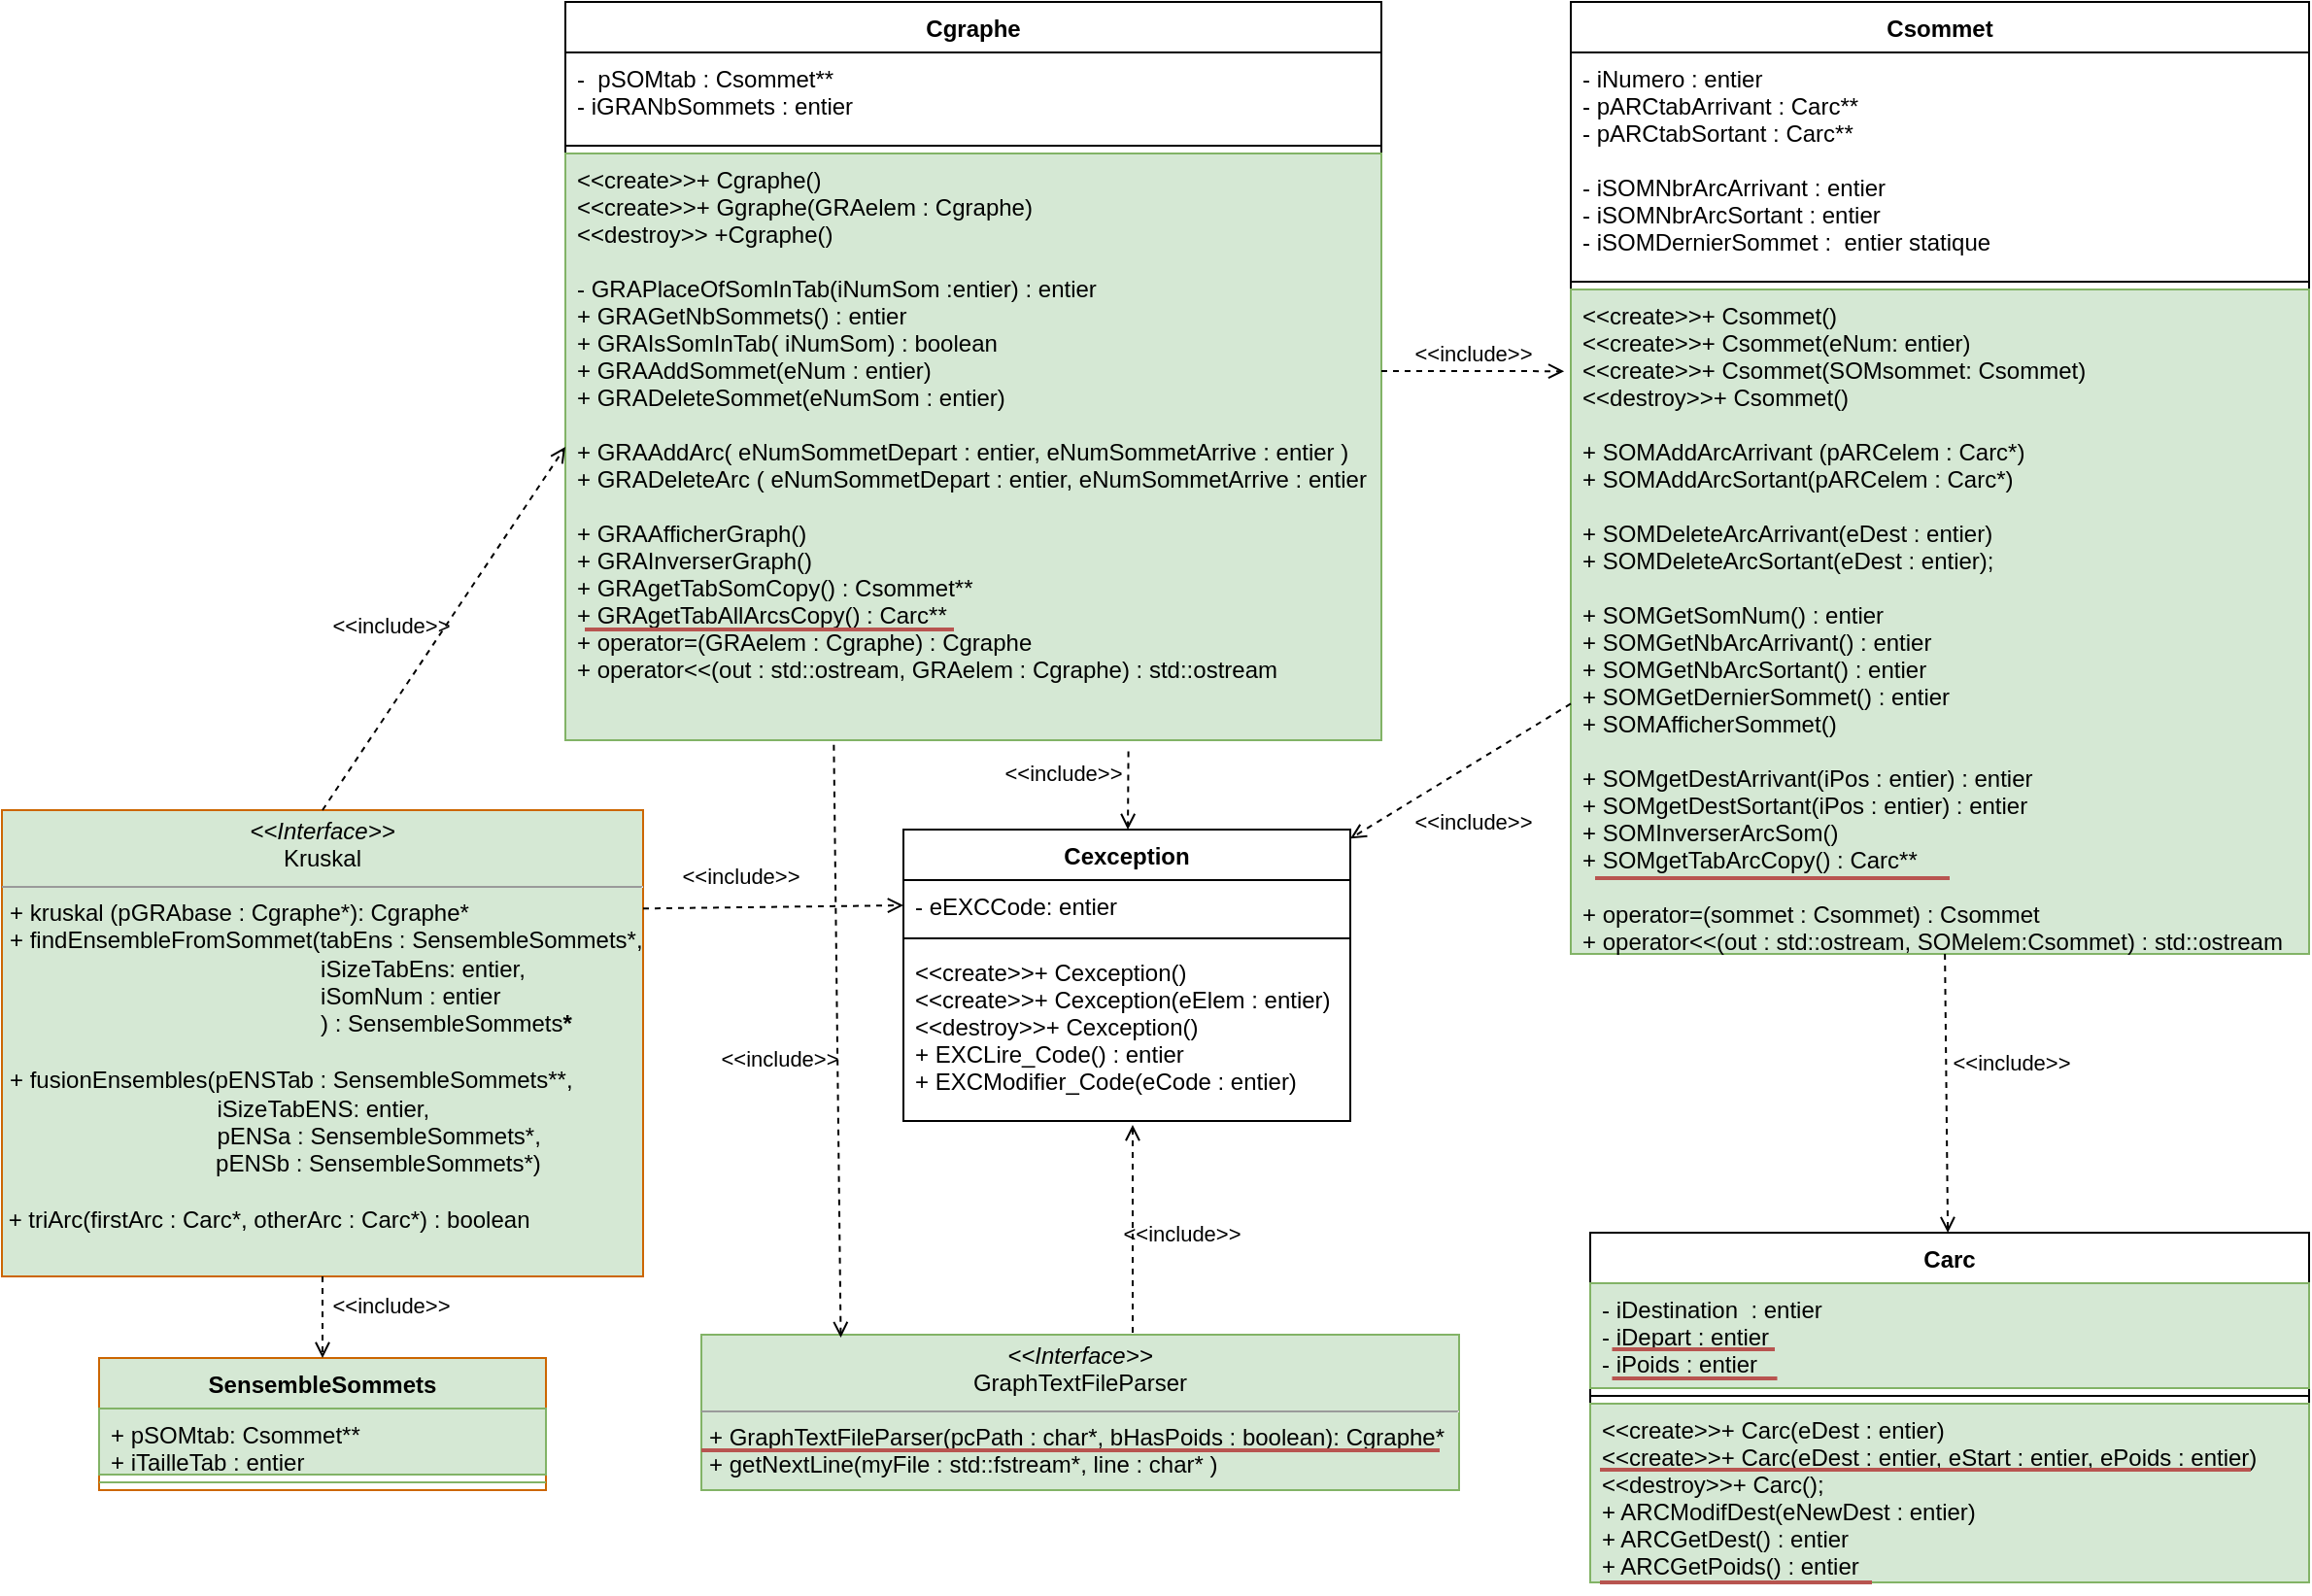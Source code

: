 <mxfile version="14.7.2" type="github">
  <diagram id="o4O8a7EBtK5oRw8HxuOW" name="Page-1">
    <mxGraphModel dx="1422" dy="762" grid="1" gridSize="10" guides="1" tooltips="1" connect="1" arrows="1" fold="1" page="1" pageScale="1" pageWidth="827" pageHeight="1169" math="0" shadow="0">
      <root>
        <mxCell id="0" />
        <mxCell id="1" parent="0" />
        <mxCell id="bLQx4u1SUMKuMdxCQeeX-1" value="Cgraphe" style="swimlane;fontStyle=1;align=center;verticalAlign=top;childLayout=stackLayout;horizontal=1;startSize=26;horizontalStack=0;resizeParent=1;resizeParentMax=0;resizeLast=0;collapsible=1;marginBottom=0;" parent="1" vertex="1">
          <mxGeometry x="320" y="30" width="420" height="380" as="geometry" />
        </mxCell>
        <mxCell id="bLQx4u1SUMKuMdxCQeeX-2" value="-  pSOMtab : Csommet**&#xa;- iGRANbSommets : entier" style="text;strokeColor=none;fillColor=none;align=left;verticalAlign=top;spacingLeft=4;spacingRight=4;overflow=hidden;rotatable=0;points=[[0,0.5],[1,0.5]];portConstraint=eastwest;" parent="bLQx4u1SUMKuMdxCQeeX-1" vertex="1">
          <mxGeometry y="26" width="420" height="44" as="geometry" />
        </mxCell>
        <mxCell id="bLQx4u1SUMKuMdxCQeeX-3" value="" style="line;strokeWidth=1;fillColor=none;align=left;verticalAlign=middle;spacingTop=-1;spacingLeft=3;spacingRight=3;rotatable=0;labelPosition=right;points=[];portConstraint=eastwest;" parent="bLQx4u1SUMKuMdxCQeeX-1" vertex="1">
          <mxGeometry y="70" width="420" height="8" as="geometry" />
        </mxCell>
        <mxCell id="bLQx4u1SUMKuMdxCQeeX-4" value="&lt;&lt;create&gt;&gt;+ Cgraphe()&#xa;&lt;&lt;create&gt;&gt;+ Ggraphe(GRAelem : Cgraphe)&#xa;&lt;&lt;destroy&gt;&gt; +Cgraphe()&#xa;&#xa;- GRAPlaceOfSomInTab(iNumSom :entier) : entier&#xa;+ GRAGetNbSommets() : entier&#xa;+ GRAIsSomInTab( iNumSom) : boolean&#xa;+ GRAAddSommet(eNum : entier)&#xa;+ GRADeleteSommet(eNumSom : entier)&#xa;&#xa;+ GRAAddArc( eNumSommetDepart : entier, eNumSommetArrive : entier )&#xa;+ GRADeleteArc ( eNumSommetDepart : entier, eNumSommetArrive : entier )&#xa;&#xa;+ GRAAfficherGraph()&#xa;+ GRAInverserGraph()&#xa;+ GRAgetTabSomCopy() : Csommet**&#xa;+ GRAgetTabAllArcsCopy() : Carc**&#xa;+ operator=(GRAelem : Cgraphe) : Cgraphe&#xa;+ operator&lt;&lt;(out : std::ostream, GRAelem : Cgraphe) : std::ostream" style="text;strokeColor=#82b366;fillColor=#d5e8d4;align=left;verticalAlign=top;spacingLeft=4;spacingRight=4;overflow=hidden;rotatable=0;points=[[0,0.5],[1,0.5]];portConstraint=eastwest;" parent="bLQx4u1SUMKuMdxCQeeX-1" vertex="1">
          <mxGeometry y="78" width="420" height="302" as="geometry" />
        </mxCell>
        <mxCell id="zVvoivQQcT_Ts4mum_z7-1" value="Csommet" style="swimlane;fontStyle=1;align=center;verticalAlign=top;childLayout=stackLayout;horizontal=1;startSize=26;horizontalStack=0;resizeParent=1;resizeParentMax=0;resizeLast=0;collapsible=1;marginBottom=0;" parent="1" vertex="1">
          <mxGeometry x="837.5" y="30" width="380" height="490" as="geometry" />
        </mxCell>
        <mxCell id="zVvoivQQcT_Ts4mum_z7-2" value="- iNumero : entier&#xa;- pARCtabArrivant : Carc**&#xa;- pARCtabSortant : Carc**&#xa;&#xa;- iSOMNbrArcArrivant : entier&#xa;- iSOMNbrArcSortant : entier&#xa;- iSOMDernierSommet :  entier statique" style="text;strokeColor=none;fillColor=none;align=left;verticalAlign=top;spacingLeft=4;spacingRight=4;overflow=hidden;rotatable=0;points=[[0,0.5],[1,0.5]];portConstraint=eastwest;" parent="zVvoivQQcT_Ts4mum_z7-1" vertex="1">
          <mxGeometry y="26" width="380" height="114" as="geometry" />
        </mxCell>
        <mxCell id="zVvoivQQcT_Ts4mum_z7-3" value="" style="line;strokeWidth=1;fillColor=none;align=left;verticalAlign=middle;spacingTop=-1;spacingLeft=3;spacingRight=3;rotatable=0;labelPosition=right;points=[];portConstraint=eastwest;" parent="zVvoivQQcT_Ts4mum_z7-1" vertex="1">
          <mxGeometry y="140" width="380" height="8" as="geometry" />
        </mxCell>
        <mxCell id="zVvoivQQcT_Ts4mum_z7-4" value="&lt;&lt;create&gt;&gt;+ Csommet()&#xa;&lt;&lt;create&gt;&gt;+ Csommet(eNum: entier)&#xa;&lt;&lt;create&gt;&gt;+ Csommet(SOMsommet: Csommet)&#xa;&lt;&lt;destroy&gt;&gt;+ Csommet()&#xa;&#xa;+ SOMAddArcArrivant (pARCelem : Carc*)&#xa;+ SOMAddArcSortant(pARCelem : Carc*)&#xa;&#xa;+ SOMDeleteArcArrivant(eDest : entier)&#xa;+ SOMDeleteArcSortant(eDest : entier);&#xa;&#xa;+ SOMGetSomNum() : entier&#xa;+ SOMGetNbArcArrivant() : entier&#xa;+ SOMGetNbArcSortant() : entier&#xa;+ SOMGetDernierSommet() : entier&#xa;+ SOMAfficherSommet()&#xa;&#xa;+ SOMgetDestArrivant(iPos : entier) : entier&#xa;+ SOMgetDestSortant(iPos : entier) : entier&#xa;+ SOMInverserArcSom()&#xa;+ SOMgetTabArcCopy() : Carc**&#xa;&#xa;+ operator=(sommet : Csommet) : Csommet&#xa;+ operator&lt;&lt;(out : std::ostream, SOMelem:Csommet) : std::ostream" style="text;strokeColor=#82b366;fillColor=#d5e8d4;align=left;verticalAlign=top;spacingLeft=4;spacingRight=4;overflow=hidden;rotatable=0;points=[[0,0.5],[1,0.5]];portConstraint=eastwest;" parent="zVvoivQQcT_Ts4mum_z7-1" vertex="1">
          <mxGeometry y="148" width="380" height="342" as="geometry" />
        </mxCell>
        <mxCell id="zVvoivQQcT_Ts4mum_z7-5" value="Carc" style="swimlane;fontStyle=1;align=center;verticalAlign=top;childLayout=stackLayout;horizontal=1;startSize=26;horizontalStack=0;resizeParent=1;resizeParentMax=0;resizeLast=0;collapsible=1;marginBottom=0;" parent="1" vertex="1">
          <mxGeometry x="847.5" y="663.5" width="370" height="180" as="geometry" />
        </mxCell>
        <mxCell id="zVvoivQQcT_Ts4mum_z7-6" value="- iDestination  : entier&#xa;- iDepart : entier&#xa;- iPoids : entier" style="text;strokeColor=#82b366;fillColor=#d5e8d4;align=left;verticalAlign=top;spacingLeft=4;spacingRight=4;overflow=hidden;rotatable=0;points=[[0,0.5],[1,0.5]];portConstraint=eastwest;" parent="zVvoivQQcT_Ts4mum_z7-5" vertex="1">
          <mxGeometry y="26" width="370" height="54" as="geometry" />
        </mxCell>
        <mxCell id="zVvoivQQcT_Ts4mum_z7-7" value="" style="line;strokeWidth=1;fillColor=none;align=left;verticalAlign=middle;spacingTop=-1;spacingLeft=3;spacingRight=3;rotatable=0;labelPosition=right;points=[];portConstraint=eastwest;" parent="zVvoivQQcT_Ts4mum_z7-5" vertex="1">
          <mxGeometry y="80" width="370" height="8" as="geometry" />
        </mxCell>
        <mxCell id="zVvoivQQcT_Ts4mum_z7-8" value="&lt;&lt;create&gt;&gt;+ Carc(eDest : entier)&#xa;&lt;&lt;create&gt;&gt;+ Carc(eDest : entier, eStart : entier, ePoids : entier)&#xa;&lt;&lt;destroy&gt;&gt;+ Carc();&#xa;+ ARCModifDest(eNewDest : entier)&#xa;+ ARCGetDest() : entier&#xa;+ ARCGetPoids() : entier" style="text;strokeColor=#82b366;fillColor=#d5e8d4;align=left;verticalAlign=top;spacingLeft=4;spacingRight=4;overflow=hidden;rotatable=0;points=[[0,0.5],[1,0.5]];portConstraint=eastwest;" parent="zVvoivQQcT_Ts4mum_z7-5" vertex="1">
          <mxGeometry y="88" width="370" height="92" as="geometry" />
        </mxCell>
        <mxCell id="zVvoivQQcT_Ts4mum_z7-9" value="Cexception" style="swimlane;fontStyle=1;align=center;verticalAlign=top;childLayout=stackLayout;horizontal=1;startSize=26;horizontalStack=0;resizeParent=1;resizeParentMax=0;resizeLast=0;collapsible=1;marginBottom=0;" parent="1" vertex="1">
          <mxGeometry x="494" y="456" width="230" height="150" as="geometry" />
        </mxCell>
        <mxCell id="zVvoivQQcT_Ts4mum_z7-10" value="- eEXCCode: entier" style="text;strokeColor=none;fillColor=none;align=left;verticalAlign=top;spacingLeft=4;spacingRight=4;overflow=hidden;rotatable=0;points=[[0,0.5],[1,0.5]];portConstraint=eastwest;" parent="zVvoivQQcT_Ts4mum_z7-9" vertex="1">
          <mxGeometry y="26" width="230" height="26" as="geometry" />
        </mxCell>
        <mxCell id="zVvoivQQcT_Ts4mum_z7-11" value="" style="line;strokeWidth=1;fillColor=none;align=left;verticalAlign=middle;spacingTop=-1;spacingLeft=3;spacingRight=3;rotatable=0;labelPosition=right;points=[];portConstraint=eastwest;" parent="zVvoivQQcT_Ts4mum_z7-9" vertex="1">
          <mxGeometry y="52" width="230" height="8" as="geometry" />
        </mxCell>
        <mxCell id="zVvoivQQcT_Ts4mum_z7-12" value="&lt;&lt;create&gt;&gt;+ Cexception()&#xa;&lt;&lt;create&gt;&gt;+ Cexception(eElem : entier)&#xa;&lt;&lt;destroy&gt;&gt;+ Cexception()&#xa;+ EXCLire_Code() : entier&#xa;+ EXCModifier_Code(eCode : entier)" style="text;strokeColor=none;fillColor=none;align=left;verticalAlign=top;spacingLeft=4;spacingRight=4;overflow=hidden;rotatable=0;points=[[0,0.5],[1,0.5]];portConstraint=eastwest;" parent="zVvoivQQcT_Ts4mum_z7-9" vertex="1">
          <mxGeometry y="60" width="230" height="90" as="geometry" />
        </mxCell>
        <mxCell id="oKEsJH-ae9x5906RW8em-7" value="&amp;lt;&amp;lt;include&amp;gt;&amp;gt;" style="html=1;verticalAlign=bottom;labelBackgroundColor=none;endArrow=open;endFill=0;dashed=1;" parent="1" source="zVvoivQQcT_Ts4mum_z7-1" target="zVvoivQQcT_Ts4mum_z7-9" edge="1">
          <mxGeometry x="0.185" y="33" width="160" relative="1" as="geometry">
            <mxPoint x="810" y="436" as="sourcePoint" />
            <mxPoint x="770" y="546" as="targetPoint" />
            <mxPoint as="offset" />
          </mxGeometry>
        </mxCell>
        <mxCell id="oKEsJH-ae9x5906RW8em-8" value="&amp;lt;&amp;lt;include&amp;gt;&amp;gt;" style="html=1;verticalAlign=bottom;labelBackgroundColor=none;endArrow=open;endFill=0;dashed=1;exitX=0.69;exitY=1.019;exitDx=0;exitDy=0;exitPerimeter=0;" parent="1" source="bLQx4u1SUMKuMdxCQeeX-4" target="zVvoivQQcT_Ts4mum_z7-9" edge="1">
          <mxGeometry x="0.017" y="-34" width="160" relative="1" as="geometry">
            <mxPoint x="410" y="276" as="sourcePoint" />
            <mxPoint x="780" y="556" as="targetPoint" />
            <mxPoint as="offset" />
          </mxGeometry>
        </mxCell>
        <mxCell id="oKEsJH-ae9x5906RW8em-10" value="&amp;lt;&amp;lt;include&amp;gt;&amp;gt;" style="html=1;verticalAlign=bottom;labelBackgroundColor=none;endArrow=open;endFill=0;dashed=1;entryX=-0.009;entryY=0.123;entryDx=0;entryDy=0;entryPerimeter=0;" parent="1" source="bLQx4u1SUMKuMdxCQeeX-1" target="zVvoivQQcT_Ts4mum_z7-4" edge="1">
          <mxGeometry width="160" relative="1" as="geometry">
            <mxPoint x="840" y="466" as="sourcePoint" />
            <mxPoint x="800" y="576" as="targetPoint" />
          </mxGeometry>
        </mxCell>
        <mxCell id="oKEsJH-ae9x5906RW8em-13" value="&amp;lt;&amp;lt;include&amp;gt;&amp;gt;" style="html=1;verticalAlign=bottom;labelBackgroundColor=none;endArrow=open;endFill=0;dashed=1;" parent="1" source="zVvoivQQcT_Ts4mum_z7-1" target="zVvoivQQcT_Ts4mum_z7-5" edge="1">
          <mxGeometry x="-0.096" y="33" width="160" relative="1" as="geometry">
            <mxPoint x="860" y="486" as="sourcePoint" />
            <mxPoint x="820" y="596" as="targetPoint" />
            <mxPoint as="offset" />
          </mxGeometry>
        </mxCell>
        <mxCell id="PUwavAEvDR2ULnOhyYn0-1" value="&lt;p style=&quot;margin: 0px ; margin-top: 4px ; text-align: center&quot;&gt;&lt;i&gt;&amp;lt;&amp;lt;Interface&amp;gt;&amp;gt;&lt;/i&gt;&lt;br&gt;&lt;span style=&quot;text-align: left&quot;&gt;GraphTextFileParser&lt;/span&gt;&lt;br&gt;&lt;/p&gt;&lt;hr size=&quot;1&quot;&gt;&lt;p style=&quot;margin: 0px ; margin-left: 4px&quot;&gt;+ GraphTextFileParser(pcPath : char*, bHasPoids : boolean): Cgraphe*&lt;br&gt;&lt;/p&gt;&lt;p style=&quot;margin: 0px ; margin-left: 4px&quot;&gt;+ getNextLine(myFile : std::fstream*, line : char* )&lt;/p&gt;" style="verticalAlign=top;align=left;overflow=fill;fontSize=12;fontFamily=Helvetica;html=1;fillColor=#d5e8d4;strokeColor=#82b366;" parent="1" vertex="1">
          <mxGeometry x="390" y="716" width="390" height="80" as="geometry" />
        </mxCell>
        <mxCell id="PUwavAEvDR2ULnOhyYn0-2" value="&amp;lt;&amp;lt;include&amp;gt;&amp;gt;" style="html=1;verticalAlign=bottom;labelBackgroundColor=none;endArrow=open;endFill=0;dashed=1;exitX=0.329;exitY=1.008;exitDx=0;exitDy=0;exitPerimeter=0;entryX=0.184;entryY=0.019;entryDx=0;entryDy=0;entryPerimeter=0;" parent="1" source="bLQx4u1SUMKuMdxCQeeX-4" target="PUwavAEvDR2ULnOhyYn0-1" edge="1">
          <mxGeometry x="0.118" y="-30" width="160" relative="1" as="geometry">
            <mxPoint x="540" y="240" as="sourcePoint" />
            <mxPoint x="457" y="715" as="targetPoint" />
            <mxPoint as="offset" />
          </mxGeometry>
        </mxCell>
        <mxCell id="PUwavAEvDR2ULnOhyYn0-3" value="&amp;lt;&amp;lt;include&amp;gt;&amp;gt;" style="html=1;verticalAlign=bottom;labelBackgroundColor=none;endArrow=open;endFill=0;dashed=1;entryX=0.513;entryY=1.022;entryDx=0;entryDy=0;entryPerimeter=0;" parent="1" target="zVvoivQQcT_Ts4mum_z7-12" edge="1">
          <mxGeometry x="-0.224" y="-25" width="160" relative="1" as="geometry">
            <mxPoint x="612" y="715" as="sourcePoint" />
            <mxPoint x="529" y="550" as="targetPoint" />
            <mxPoint as="offset" />
          </mxGeometry>
        </mxCell>
        <mxCell id="O4WV9W9IA6hF7apiDED8-5" value="&lt;p style=&quot;margin: 4px 0px 0px ; text-align: center&quot;&gt;&lt;i&gt;&amp;lt;&amp;lt;Interface&amp;gt;&amp;gt;&lt;/i&gt;&lt;br&gt;&lt;span style=&quot;text-align: left&quot;&gt;Kruskal&lt;/span&gt;&lt;br&gt;&lt;/p&gt;&lt;hr size=&quot;1&quot;&gt;&lt;p style=&quot;margin: 0px ; margin-left: 4px&quot;&gt;+ kruskal (pGRAbase : Cgraphe*): Cgraphe*&lt;br&gt;&lt;/p&gt;&lt;p style=&quot;margin: 0px ; margin-left: 4px&quot;&gt;+ findEnsembleFromSommet(tabEns : SensembleSommets*,&lt;/p&gt;&lt;p style=&quot;margin: 0px ; margin-left: 4px&quot;&gt;&amp;nbsp; &amp;nbsp; &amp;nbsp; &amp;nbsp; &amp;nbsp; &amp;nbsp; &amp;nbsp; &amp;nbsp; &amp;nbsp; &amp;nbsp; &amp;nbsp; &amp;nbsp; &amp;nbsp; &amp;nbsp; &amp;nbsp; &amp;nbsp; &amp;nbsp; &amp;nbsp; &amp;nbsp; &amp;nbsp; &amp;nbsp; &amp;nbsp; &amp;nbsp; &amp;nbsp; iSizeTabEns: entier,&amp;nbsp;&lt;/p&gt;&lt;p style=&quot;margin: 0px ; margin-left: 4px&quot;&gt;&amp;nbsp; &amp;nbsp; &amp;nbsp; &amp;nbsp; &amp;nbsp; &amp;nbsp; &amp;nbsp; &amp;nbsp; &amp;nbsp; &amp;nbsp; &amp;nbsp; &amp;nbsp; &amp;nbsp; &amp;nbsp; &amp;nbsp; &amp;nbsp; &amp;nbsp; &amp;nbsp; &amp;nbsp; &amp;nbsp; &amp;nbsp; &amp;nbsp; &amp;nbsp; &amp;nbsp; iSomNum : entier&amp;nbsp;&lt;/p&gt;&lt;p style=&quot;margin: 0px ; margin-left: 4px&quot;&gt;&amp;nbsp; &amp;nbsp; &amp;nbsp; &amp;nbsp; &amp;nbsp; &amp;nbsp; &amp;nbsp; &amp;nbsp; &amp;nbsp; &amp;nbsp; &amp;nbsp; &amp;nbsp; &amp;nbsp; &amp;nbsp; &amp;nbsp; &amp;nbsp; &amp;nbsp; &amp;nbsp; &amp;nbsp; &amp;nbsp; &amp;nbsp; &amp;nbsp; &amp;nbsp; &amp;nbsp; ) :&amp;nbsp;SensembleSommets&lt;b&gt;*&lt;/b&gt;&lt;/p&gt;&lt;p style=&quot;margin: 0px ; margin-left: 4px&quot;&gt;&lt;b&gt;&lt;br&gt;&lt;/b&gt;&lt;/p&gt;&lt;p style=&quot;margin: 0px ; margin-left: 4px&quot;&gt;+ fusionEnsembles(pENSTab : SensembleSommets**,&amp;nbsp;&lt;/p&gt;&lt;p style=&quot;margin: 0px ; margin-left: 4px&quot;&gt;&amp;nbsp; &amp;nbsp; &amp;nbsp; &amp;nbsp; &amp;nbsp; &amp;nbsp; &amp;nbsp; &amp;nbsp; &amp;nbsp; &amp;nbsp; &amp;nbsp; &amp;nbsp; &amp;nbsp; &amp;nbsp; &amp;nbsp; &amp;nbsp; iSizeTabENS: entier,&amp;nbsp;&lt;/p&gt;&lt;p style=&quot;margin: 0px ; margin-left: 4px&quot;&gt;&amp;nbsp; &amp;nbsp; &amp;nbsp; &amp;nbsp; &amp;nbsp; &amp;nbsp; &amp;nbsp; &amp;nbsp; &amp;nbsp; &amp;nbsp; &amp;nbsp; &amp;nbsp; &amp;nbsp; &amp;nbsp; &amp;nbsp; &amp;nbsp; pENSa : SensembleSommets*,&amp;nbsp;&lt;/p&gt;&amp;nbsp; &amp;nbsp; &amp;nbsp; &amp;nbsp; &amp;nbsp; &amp;nbsp; &amp;nbsp; &amp;nbsp; &amp;nbsp; &amp;nbsp; &amp;nbsp; &amp;nbsp; &amp;nbsp; &amp;nbsp; &amp;nbsp; &amp;nbsp; &amp;nbsp;pENSb : SensembleSommets*)&lt;br&gt;&lt;br&gt;&amp;nbsp;+ triArc(firstArc : Carc*, otherArc : Carc*) : boolean" style="verticalAlign=top;align=left;overflow=fill;fontSize=12;fontFamily=Helvetica;html=1;fillColor=#d5e8d4;strokeColor=#CC6600;" vertex="1" parent="1">
          <mxGeometry x="30" y="446" width="330" height="240" as="geometry" />
        </mxCell>
        <mxCell id="O4WV9W9IA6hF7apiDED8-6" value="" style="line;strokeWidth=2;html=1;fillColor=#f8cecc;strokeColor=#b85450;" vertex="1" parent="1">
          <mxGeometry x="850" y="476" width="182.5" height="10" as="geometry" />
        </mxCell>
        <mxCell id="O4WV9W9IA6hF7apiDED8-7" value="" style="line;strokeWidth=2;html=1;fillColor=#f8cecc;strokeColor=#b85450;" vertex="1" parent="1">
          <mxGeometry x="858.75" y="718.5" width="83.75" height="10" as="geometry" />
        </mxCell>
        <mxCell id="O4WV9W9IA6hF7apiDED8-9" value="" style="line;strokeWidth=2;html=1;fillColor=#f8cecc;strokeColor=#b85450;" vertex="1" parent="1">
          <mxGeometry x="858.75" y="733.5" width="85" height="10" as="geometry" />
        </mxCell>
        <mxCell id="O4WV9W9IA6hF7apiDED8-10" value="" style="line;strokeWidth=2;html=1;fillColor=#f8cecc;strokeColor=#b85450;" vertex="1" parent="1">
          <mxGeometry x="852.5" y="838.5" width="140" height="10" as="geometry" />
        </mxCell>
        <mxCell id="O4WV9W9IA6hF7apiDED8-11" value="" style="line;strokeWidth=2;html=1;fillColor=#f8cecc;strokeColor=#b85450;" vertex="1" parent="1">
          <mxGeometry x="852.5" y="780.5" width="335" height="10" as="geometry" />
        </mxCell>
        <mxCell id="O4WV9W9IA6hF7apiDED8-12" value="" style="line;strokeWidth=2;html=1;fillColor=#f8cecc;strokeColor=#b85450;" vertex="1" parent="1">
          <mxGeometry x="330" y="348" width="190" height="10" as="geometry" />
        </mxCell>
        <mxCell id="O4WV9W9IA6hF7apiDED8-13" value="&amp;lt;&amp;lt;include&amp;gt;&amp;gt;" style="html=1;verticalAlign=bottom;labelBackgroundColor=none;endArrow=open;endFill=0;dashed=1;exitX=0.5;exitY=0;exitDx=0;exitDy=0;entryX=0;entryY=0.5;entryDx=0;entryDy=0;" edge="1" parent="1" source="O4WV9W9IA6hF7apiDED8-5" target="bLQx4u1SUMKuMdxCQeeX-4">
          <mxGeometry x="-0.191" y="19" width="160" relative="1" as="geometry">
            <mxPoint x="170.28" y="317.738" as="sourcePoint" />
            <mxPoint x="170.001" y="358" as="targetPoint" />
            <mxPoint as="offset" />
          </mxGeometry>
        </mxCell>
        <mxCell id="O4WV9W9IA6hF7apiDED8-14" value="&amp;lt;&amp;lt;include&amp;gt;&amp;gt;" style="html=1;verticalAlign=bottom;labelBackgroundColor=none;endArrow=open;endFill=0;dashed=1;exitX=1;exitY=0.211;exitDx=0;exitDy=0;entryX=0;entryY=0.5;entryDx=0;entryDy=0;exitPerimeter=0;" edge="1" parent="1" source="O4WV9W9IA6hF7apiDED8-5" target="zVvoivQQcT_Ts4mum_z7-10">
          <mxGeometry x="-0.245" y="7" width="160" relative="1" as="geometry">
            <mxPoint x="629.8" y="435.738" as="sourcePoint" />
            <mxPoint x="629.521" y="476" as="targetPoint" />
            <mxPoint as="offset" />
          </mxGeometry>
        </mxCell>
        <mxCell id="O4WV9W9IA6hF7apiDED8-15" value="SensembleSommets" style="swimlane;fontStyle=1;align=center;verticalAlign=top;childLayout=stackLayout;horizontal=1;startSize=26;horizontalStack=0;resizeParent=1;resizeParentMax=0;resizeLast=0;collapsible=1;marginBottom=0;fillColor=#d5e8d4;strokeColor=#CC6600;" vertex="1" parent="1">
          <mxGeometry x="80" y="728" width="230" height="68" as="geometry" />
        </mxCell>
        <mxCell id="O4WV9W9IA6hF7apiDED8-16" value="+ pSOMtab: Csommet**&#xa;+ iTailleTab : entier" style="text;strokeColor=#82b366;fillColor=#d5e8d4;align=left;verticalAlign=top;spacingLeft=4;spacingRight=4;overflow=hidden;rotatable=0;points=[[0,0.5],[1,0.5]];portConstraint=eastwest;" vertex="1" parent="O4WV9W9IA6hF7apiDED8-15">
          <mxGeometry y="26" width="230" height="34" as="geometry" />
        </mxCell>
        <mxCell id="O4WV9W9IA6hF7apiDED8-17" value="" style="line;strokeWidth=1;fillColor=#d5e8d4;align=left;verticalAlign=middle;spacingTop=-1;spacingLeft=3;spacingRight=3;rotatable=0;labelPosition=right;points=[];portConstraint=eastwest;strokeColor=#82b366;" vertex="1" parent="O4WV9W9IA6hF7apiDED8-15">
          <mxGeometry y="60" width="230" height="8" as="geometry" />
        </mxCell>
        <mxCell id="O4WV9W9IA6hF7apiDED8-19" value="&amp;lt;&amp;lt;include&amp;gt;&amp;gt;" style="html=1;verticalAlign=bottom;labelBackgroundColor=none;endArrow=open;endFill=0;dashed=1;exitX=0.5;exitY=1;exitDx=0;exitDy=0;entryX=0.5;entryY=0;entryDx=0;entryDy=0;" edge="1" parent="1" source="O4WV9W9IA6hF7apiDED8-5" target="O4WV9W9IA6hF7apiDED8-15">
          <mxGeometry x="0.143" y="35" width="160" relative="1" as="geometry">
            <mxPoint x="370" y="506.64" as="sourcePoint" />
            <mxPoint x="504" y="505.0" as="targetPoint" />
            <mxPoint as="offset" />
          </mxGeometry>
        </mxCell>
        <mxCell id="O4WV9W9IA6hF7apiDED8-20" value="" style="line;strokeWidth=2;html=1;fillColor=#f8cecc;strokeColor=#b85450;" vertex="1" parent="1">
          <mxGeometry x="390" y="770.5" width="380" height="10" as="geometry" />
        </mxCell>
      </root>
    </mxGraphModel>
  </diagram>
</mxfile>
